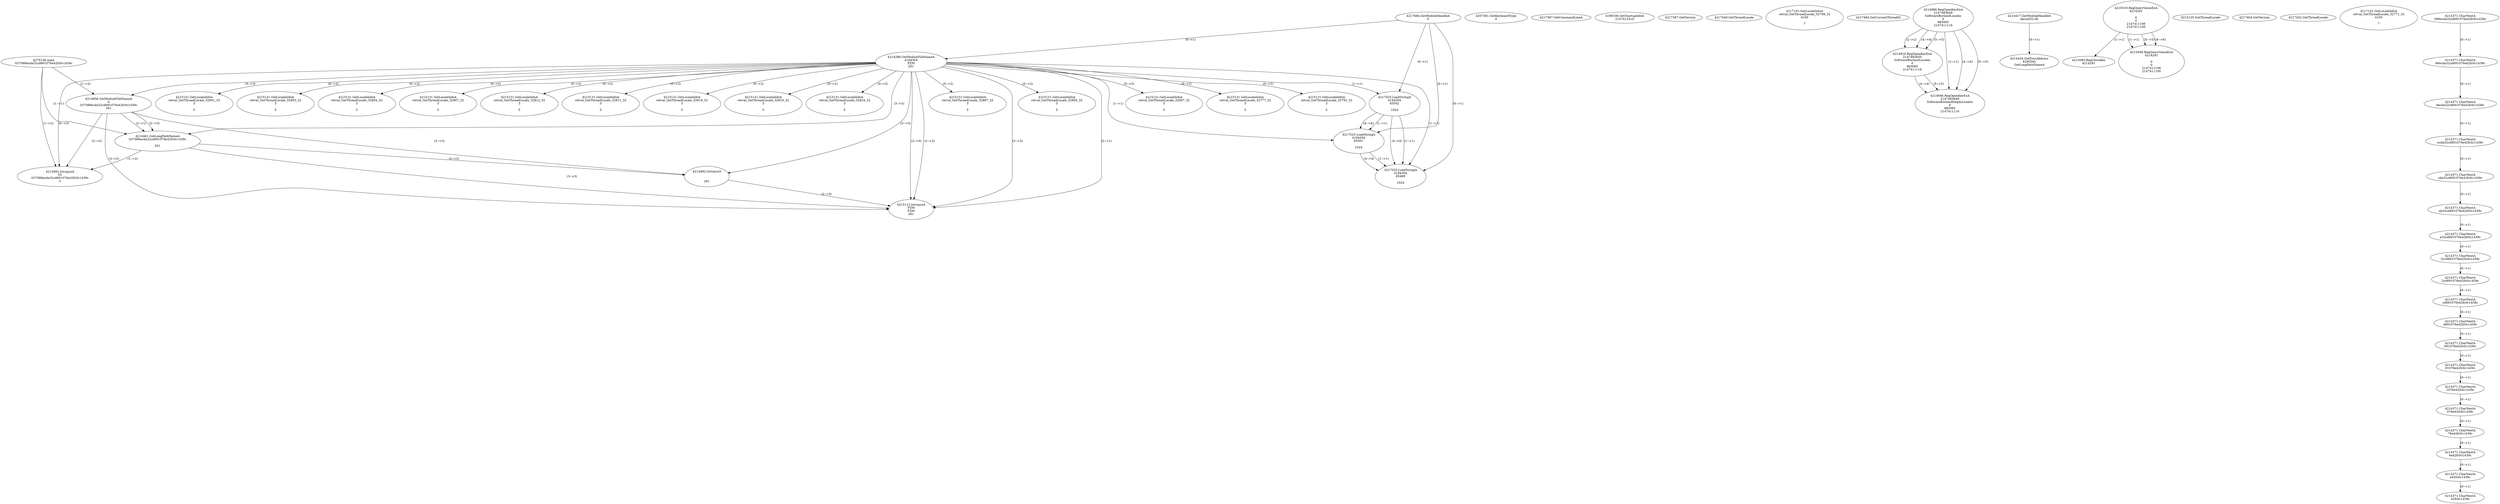 // Global SCDG with merge call
digraph {
	0 [label="4270136.main
037088ecda32cd691076e42fc0c1439c"]
	1 [label="4217684.GetModuleHandleA
0"]
	2 [label="4207361.GetKeyboardType
0"]
	3 [label="4217367.GetCommandLineA
"]
	4 [label="4199106.GetStartupInfoA
2147412416"]
	5 [label="4217387.GetVersion
"]
	6 [label="4217449.GetThreadLocale
"]
	7 [label="4217102.GetLocaleInfoA
retval_GetThreadLocale_32768_32
4100

7"]
	8 [label="4217464.GetCurrentThreadId
"]
	9 [label="4214286.GetModuleFileNameA
4194304
PZM
261"]
	1 -> 9 [label="(0-->1)"]
	10 [label="4214856.GetModuleFileNameA
0
037088ecda32cd691076e42fc0c1439c
261"]
	0 -> 10 [label="(1-->2)"]
	9 -> 10 [label="(3-->3)"]
	11 [label="4214886.RegOpenKeyExA
2147483649
Software\Borland\Locales
0
983065
2147411116"]
	12 [label="4214916.RegOpenKeyExA
2147483650
Software\Borland\Locales
0
983065
2147411116"]
	11 -> 12 [label="(2-->2)"]
	11 -> 12 [label="(4-->4)"]
	11 -> 12 [label="(5-->5)"]
	13 [label="4214946.RegOpenKeyExA
2147483649
Software\Borland\Delphi\Locales
0
983065
2147411116"]
	11 -> 13 [label="(1-->1)"]
	11 -> 13 [label="(4-->4)"]
	12 -> 13 [label="(4-->4)"]
	11 -> 13 [label="(5-->5)"]
	12 -> 13 [label="(5-->5)"]
	14 [label="4214417.GetModuleHandleA
kernel32.dll"]
	15 [label="4214434.GetProcAddress
6295592
GetLongPathNameA"]
	14 -> 15 [label="(0-->1)"]
	16 [label="4214461.GetLongPathNameA
037088ecda32cd691076e42fc0c1439c

261"]
	0 -> 16 [label="(1-->1)"]
	10 -> 16 [label="(2-->1)"]
	9 -> 16 [label="(3-->3)"]
	10 -> 16 [label="(3-->3)"]
	17 [label="4214482.lstrcpynA


261"]
	9 -> 17 [label="(3-->3)"]
	10 -> 17 [label="(3-->3)"]
	16 -> 17 [label="(3-->3)"]
	18 [label="4215019.RegQueryValueExA
4214291

0
0
2147411106
2147411100"]
	19 [label="4215083.RegCloseKey
4214291"]
	18 -> 19 [label="(1-->1)"]
	20 [label="4215112.lstrcpynA
PZM
PZM
261"]
	9 -> 20 [label="(2-->1)"]
	9 -> 20 [label="(2-->2)"]
	9 -> 20 [label="(3-->3)"]
	10 -> 20 [label="(3-->3)"]
	16 -> 20 [label="(3-->3)"]
	17 -> 20 [label="(3-->3)"]
	9 -> 20 [label="(2-->0)"]
	21 [label="4215125.GetThreadLocale
"]
	22 [label="4215131.GetLocaleInfoA
retval_GetThreadLocale_32887_32
3

5"]
	9 -> 22 [label="(0-->2)"]
	23 [label="4217025.LoadStringA
4194304
65502

1024"]
	1 -> 23 [label="(0-->1)"]
	9 -> 23 [label="(1-->1)"]
	24 [label="4217025.LoadStringA
4194304
65501

1024"]
	1 -> 24 [label="(0-->1)"]
	9 -> 24 [label="(1-->1)"]
	23 -> 24 [label="(1-->1)"]
	23 -> 24 [label="(4-->4)"]
	25 [label="4217025.LoadStringA
4194304
65499

1024"]
	1 -> 25 [label="(0-->1)"]
	9 -> 25 [label="(1-->1)"]
	23 -> 25 [label="(1-->1)"]
	24 -> 25 [label="(1-->1)"]
	23 -> 25 [label="(4-->4)"]
	24 -> 25 [label="(4-->4)"]
	26 [label="4217404.GetVersion
"]
	27 [label="4217432.GetThreadLocale
"]
	28 [label="4217102.GetLocaleInfoA
retval_GetThreadLocale_32771_32
4100

7"]
	29 [label="4215131.GetLocaleInfoA
retval_GetThreadLocale_32895_32
3

5"]
	9 -> 29 [label="(0-->2)"]
	30 [label="4214582.lstrcpynA
03
037088ecda32cd691076e42fc0c1439c
3"]
	0 -> 30 [label="(1-->2)"]
	10 -> 30 [label="(2-->2)"]
	16 -> 30 [label="(1-->2)"]
	9 -> 30 [label="(0-->3)"]
	31 [label="4214371.CharNextA
088ecda32cd691076e42fc0c1439c"]
	32 [label="4214371.CharNextA
88ecda32cd691076e42fc0c1439c"]
	31 -> 32 [label="(0-->1)"]
	33 [label="4214371.CharNextA
8ecda32cd691076e42fc0c1439c"]
	32 -> 33 [label="(0-->1)"]
	34 [label="4214371.CharNextA
ecda32cd691076e42fc0c1439c"]
	33 -> 34 [label="(0-->1)"]
	35 [label="4214371.CharNextA
cda32cd691076e42fc0c1439c"]
	34 -> 35 [label="(0-->1)"]
	36 [label="4214371.CharNextA
da32cd691076e42fc0c1439c"]
	35 -> 36 [label="(0-->1)"]
	37 [label="4214371.CharNextA
a32cd691076e42fc0c1439c"]
	36 -> 37 [label="(0-->1)"]
	38 [label="4214371.CharNextA
32cd691076e42fc0c1439c"]
	37 -> 38 [label="(0-->1)"]
	39 [label="4214371.CharNextA
2cd691076e42fc0c1439c"]
	38 -> 39 [label="(0-->1)"]
	40 [label="4214371.CharNextA
cd691076e42fc0c1439c"]
	39 -> 40 [label="(0-->1)"]
	41 [label="4214371.CharNextA
d691076e42fc0c1439c"]
	40 -> 41 [label="(0-->1)"]
	42 [label="4214371.CharNextA
691076e42fc0c1439c"]
	41 -> 42 [label="(0-->1)"]
	43 [label="4214371.CharNextA
91076e42fc0c1439c"]
	42 -> 43 [label="(0-->1)"]
	44 [label="4214371.CharNextA
1076e42fc0c1439c"]
	43 -> 44 [label="(0-->1)"]
	45 [label="4214371.CharNextA
076e42fc0c1439c"]
	44 -> 45 [label="(0-->1)"]
	46 [label="4214371.CharNextA
76e42fc0c1439c"]
	45 -> 46 [label="(0-->1)"]
	47 [label="4214371.CharNextA
6e42fc0c1439c"]
	46 -> 47 [label="(0-->1)"]
	48 [label="4214371.CharNextA
e42fc0c1439c"]
	47 -> 48 [label="(0-->1)"]
	49 [label="4214371.CharNextA
42fc0c1439c"]
	48 -> 49 [label="(0-->1)"]
	50 [label="4215049.RegQueryValueExA
4214291

0
0
2147411106
2147411100"]
	18 -> 50 [label="(1-->1)"]
	18 -> 50 [label="(5-->5)"]
	18 -> 50 [label="(6-->6)"]
	51 [label="4215131.GetLocaleInfoA
retval_GetThreadLocale_32907_32
3

5"]
	9 -> 51 [label="(0-->2)"]
	52 [label="4215131.GetLocaleInfoA
retval_GetThreadLocale_32777_32
3

5"]
	9 -> 52 [label="(0-->2)"]
	53 [label="4215131.GetLocaleInfoA
retval_GetThreadLocale_32792_32
3

5"]
	9 -> 53 [label="(0-->2)"]
	54 [label="4215131.GetLocaleInfoA
retval_GetThreadLocale_32801_32
3

5"]
	9 -> 54 [label="(0-->2)"]
	55 [label="4215131.GetLocaleInfoA
retval_GetThreadLocale_32803_32
3

5"]
	9 -> 55 [label="(0-->2)"]
	56 [label="4215131.GetLocaleInfoA
retval_GetThreadLocale_32804_32
3

5"]
	9 -> 56 [label="(0-->2)"]
	57 [label="4215131.GetLocaleInfoA
retval_GetThreadLocale_32807_32
3

5"]
	9 -> 57 [label="(0-->2)"]
	58 [label="4215131.GetLocaleInfoA
retval_GetThreadLocale_32812_32
3

5"]
	9 -> 58 [label="(0-->2)"]
	59 [label="4215131.GetLocaleInfoA
retval_GetThreadLocale_32811_32
3

5"]
	9 -> 59 [label="(0-->2)"]
	60 [label="4215131.GetLocaleInfoA
retval_GetThreadLocale_32818_32
3

5"]
	9 -> 60 [label="(0-->2)"]
	61 [label="4215131.GetLocaleInfoA
retval_GetThreadLocale_32816_32
3

5"]
	9 -> 61 [label="(0-->2)"]
	62 [label="4215131.GetLocaleInfoA
retval_GetThreadLocale_32824_32
3

5"]
	9 -> 62 [label="(0-->2)"]
}
